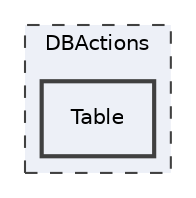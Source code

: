 digraph "DBActions/Table"
{
 // LATEX_PDF_SIZE
  edge [fontname="Helvetica",fontsize="10",labelfontname="Helvetica",labelfontsize="10"];
  node [fontname="Helvetica",fontsize="10",shape=record];
  compound=true
  subgraph clusterdir_b159b5ad74b50d79c53dd562542ceda4 {
    graph [ bgcolor="#edf0f7", pencolor="grey25", style="filled,dashed,", label="DBActions", fontname="Helvetica", fontsize="10", URL="dir_b159b5ad74b50d79c53dd562542ceda4.html"]
  dir_fbee5da756d99349a4347eef23863ad4 [shape=box, label="Table", style="filled,bold,", fillcolor="#edf0f7", color="grey25", URL="dir_fbee5da756d99349a4347eef23863ad4.html"];
  }
}
